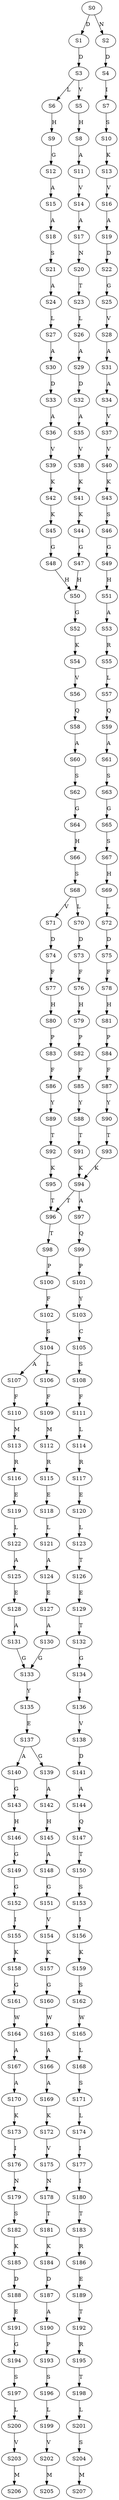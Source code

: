 strict digraph  {
	S0 -> S1 [ label = D ];
	S0 -> S2 [ label = N ];
	S1 -> S3 [ label = D ];
	S2 -> S4 [ label = D ];
	S3 -> S5 [ label = V ];
	S3 -> S6 [ label = L ];
	S4 -> S7 [ label = I ];
	S5 -> S8 [ label = H ];
	S6 -> S9 [ label = H ];
	S7 -> S10 [ label = S ];
	S8 -> S11 [ label = A ];
	S9 -> S12 [ label = G ];
	S10 -> S13 [ label = K ];
	S11 -> S14 [ label = V ];
	S12 -> S15 [ label = A ];
	S13 -> S16 [ label = V ];
	S14 -> S17 [ label = A ];
	S15 -> S18 [ label = A ];
	S16 -> S19 [ label = A ];
	S17 -> S20 [ label = N ];
	S18 -> S21 [ label = S ];
	S19 -> S22 [ label = D ];
	S20 -> S23 [ label = T ];
	S21 -> S24 [ label = A ];
	S22 -> S25 [ label = G ];
	S23 -> S26 [ label = L ];
	S24 -> S27 [ label = L ];
	S25 -> S28 [ label = V ];
	S26 -> S29 [ label = A ];
	S27 -> S30 [ label = A ];
	S28 -> S31 [ label = A ];
	S29 -> S32 [ label = D ];
	S30 -> S33 [ label = D ];
	S31 -> S34 [ label = A ];
	S32 -> S35 [ label = A ];
	S33 -> S36 [ label = A ];
	S34 -> S37 [ label = V ];
	S35 -> S38 [ label = V ];
	S36 -> S39 [ label = V ];
	S37 -> S40 [ label = V ];
	S38 -> S41 [ label = K ];
	S39 -> S42 [ label = K ];
	S40 -> S43 [ label = K ];
	S41 -> S44 [ label = K ];
	S42 -> S45 [ label = K ];
	S43 -> S46 [ label = S ];
	S44 -> S47 [ label = G ];
	S45 -> S48 [ label = G ];
	S46 -> S49 [ label = G ];
	S47 -> S50 [ label = H ];
	S48 -> S50 [ label = H ];
	S49 -> S51 [ label = H ];
	S50 -> S52 [ label = G ];
	S51 -> S53 [ label = A ];
	S52 -> S54 [ label = K ];
	S53 -> S55 [ label = R ];
	S54 -> S56 [ label = V ];
	S55 -> S57 [ label = L ];
	S56 -> S58 [ label = Q ];
	S57 -> S59 [ label = Q ];
	S58 -> S60 [ label = A ];
	S59 -> S61 [ label = A ];
	S60 -> S62 [ label = S ];
	S61 -> S63 [ label = S ];
	S62 -> S64 [ label = G ];
	S63 -> S65 [ label = G ];
	S64 -> S66 [ label = H ];
	S65 -> S67 [ label = S ];
	S66 -> S68 [ label = S ];
	S67 -> S69 [ label = H ];
	S68 -> S70 [ label = L ];
	S68 -> S71 [ label = V ];
	S69 -> S72 [ label = L ];
	S70 -> S73 [ label = D ];
	S71 -> S74 [ label = D ];
	S72 -> S75 [ label = D ];
	S73 -> S76 [ label = F ];
	S74 -> S77 [ label = F ];
	S75 -> S78 [ label = F ];
	S76 -> S79 [ label = H ];
	S77 -> S80 [ label = H ];
	S78 -> S81 [ label = H ];
	S79 -> S82 [ label = P ];
	S80 -> S83 [ label = P ];
	S81 -> S84 [ label = P ];
	S82 -> S85 [ label = F ];
	S83 -> S86 [ label = F ];
	S84 -> S87 [ label = F ];
	S85 -> S88 [ label = Y ];
	S86 -> S89 [ label = Y ];
	S87 -> S90 [ label = Y ];
	S88 -> S91 [ label = T ];
	S89 -> S92 [ label = T ];
	S90 -> S93 [ label = T ];
	S91 -> S94 [ label = K ];
	S92 -> S95 [ label = K ];
	S93 -> S94 [ label = K ];
	S94 -> S96 [ label = T ];
	S94 -> S97 [ label = A ];
	S95 -> S96 [ label = T ];
	S96 -> S98 [ label = T ];
	S97 -> S99 [ label = Q ];
	S98 -> S100 [ label = P ];
	S99 -> S101 [ label = P ];
	S100 -> S102 [ label = F ];
	S101 -> S103 [ label = Y ];
	S102 -> S104 [ label = S ];
	S103 -> S105 [ label = C ];
	S104 -> S106 [ label = L ];
	S104 -> S107 [ label = A ];
	S105 -> S108 [ label = S ];
	S106 -> S109 [ label = F ];
	S107 -> S110 [ label = F ];
	S108 -> S111 [ label = F ];
	S109 -> S112 [ label = M ];
	S110 -> S113 [ label = M ];
	S111 -> S114 [ label = L ];
	S112 -> S115 [ label = R ];
	S113 -> S116 [ label = R ];
	S114 -> S117 [ label = R ];
	S115 -> S118 [ label = E ];
	S116 -> S119 [ label = E ];
	S117 -> S120 [ label = E ];
	S118 -> S121 [ label = L ];
	S119 -> S122 [ label = L ];
	S120 -> S123 [ label = L ];
	S121 -> S124 [ label = A ];
	S122 -> S125 [ label = A ];
	S123 -> S126 [ label = T ];
	S124 -> S127 [ label = E ];
	S125 -> S128 [ label = E ];
	S126 -> S129 [ label = E ];
	S127 -> S130 [ label = A ];
	S128 -> S131 [ label = A ];
	S129 -> S132 [ label = T ];
	S130 -> S133 [ label = G ];
	S131 -> S133 [ label = G ];
	S132 -> S134 [ label = G ];
	S133 -> S135 [ label = Y ];
	S134 -> S136 [ label = I ];
	S135 -> S137 [ label = E ];
	S136 -> S138 [ label = V ];
	S137 -> S139 [ label = G ];
	S137 -> S140 [ label = A ];
	S138 -> S141 [ label = D ];
	S139 -> S142 [ label = A ];
	S140 -> S143 [ label = G ];
	S141 -> S144 [ label = A ];
	S142 -> S145 [ label = H ];
	S143 -> S146 [ label = H ];
	S144 -> S147 [ label = Q ];
	S145 -> S148 [ label = A ];
	S146 -> S149 [ label = G ];
	S147 -> S150 [ label = T ];
	S148 -> S151 [ label = G ];
	S149 -> S152 [ label = G ];
	S150 -> S153 [ label = S ];
	S151 -> S154 [ label = V ];
	S152 -> S155 [ label = I ];
	S153 -> S156 [ label = I ];
	S154 -> S157 [ label = K ];
	S155 -> S158 [ label = K ];
	S156 -> S159 [ label = K ];
	S157 -> S160 [ label = G ];
	S158 -> S161 [ label = G ];
	S159 -> S162 [ label = S ];
	S160 -> S163 [ label = W ];
	S161 -> S164 [ label = W ];
	S162 -> S165 [ label = W ];
	S163 -> S166 [ label = A ];
	S164 -> S167 [ label = A ];
	S165 -> S168 [ label = L ];
	S166 -> S169 [ label = A ];
	S167 -> S170 [ label = A ];
	S168 -> S171 [ label = S ];
	S169 -> S172 [ label = K ];
	S170 -> S173 [ label = K ];
	S171 -> S174 [ label = L ];
	S172 -> S175 [ label = V ];
	S173 -> S176 [ label = I ];
	S174 -> S177 [ label = I ];
	S175 -> S178 [ label = N ];
	S176 -> S179 [ label = N ];
	S177 -> S180 [ label = I ];
	S178 -> S181 [ label = T ];
	S179 -> S182 [ label = S ];
	S180 -> S183 [ label = T ];
	S181 -> S184 [ label = K ];
	S182 -> S185 [ label = K ];
	S183 -> S186 [ label = R ];
	S184 -> S187 [ label = D ];
	S185 -> S188 [ label = D ];
	S186 -> S189 [ label = E ];
	S187 -> S190 [ label = A ];
	S188 -> S191 [ label = E ];
	S189 -> S192 [ label = T ];
	S190 -> S193 [ label = P ];
	S191 -> S194 [ label = G ];
	S192 -> S195 [ label = R ];
	S193 -> S196 [ label = S ];
	S194 -> S197 [ label = S ];
	S195 -> S198 [ label = T ];
	S196 -> S199 [ label = L ];
	S197 -> S200 [ label = L ];
	S198 -> S201 [ label = L ];
	S199 -> S202 [ label = V ];
	S200 -> S203 [ label = V ];
	S201 -> S204 [ label = S ];
	S202 -> S205 [ label = M ];
	S203 -> S206 [ label = M ];
	S204 -> S207 [ label = M ];
}
